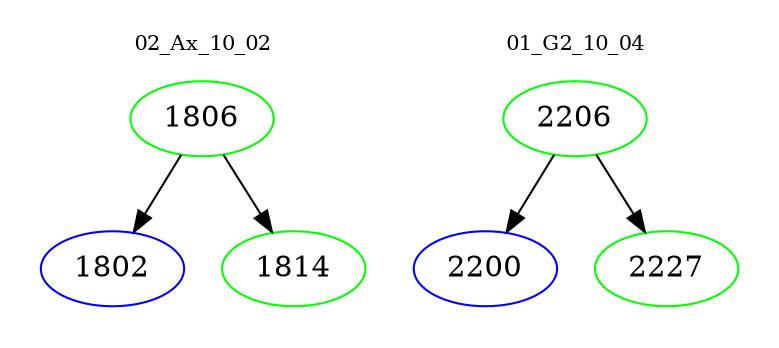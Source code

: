 digraph{
subgraph cluster_0 {
color = white
label = "02_Ax_10_02";
fontsize=10;
T0_1806 [label="1806", color="green"]
T0_1806 -> T0_1802 [color="black"]
T0_1802 [label="1802", color="blue"]
T0_1806 -> T0_1814 [color="black"]
T0_1814 [label="1814", color="green"]
}
subgraph cluster_1 {
color = white
label = "01_G2_10_04";
fontsize=10;
T1_2206 [label="2206", color="green"]
T1_2206 -> T1_2200 [color="black"]
T1_2200 [label="2200", color="blue"]
T1_2206 -> T1_2227 [color="black"]
T1_2227 [label="2227", color="green"]
}
}
